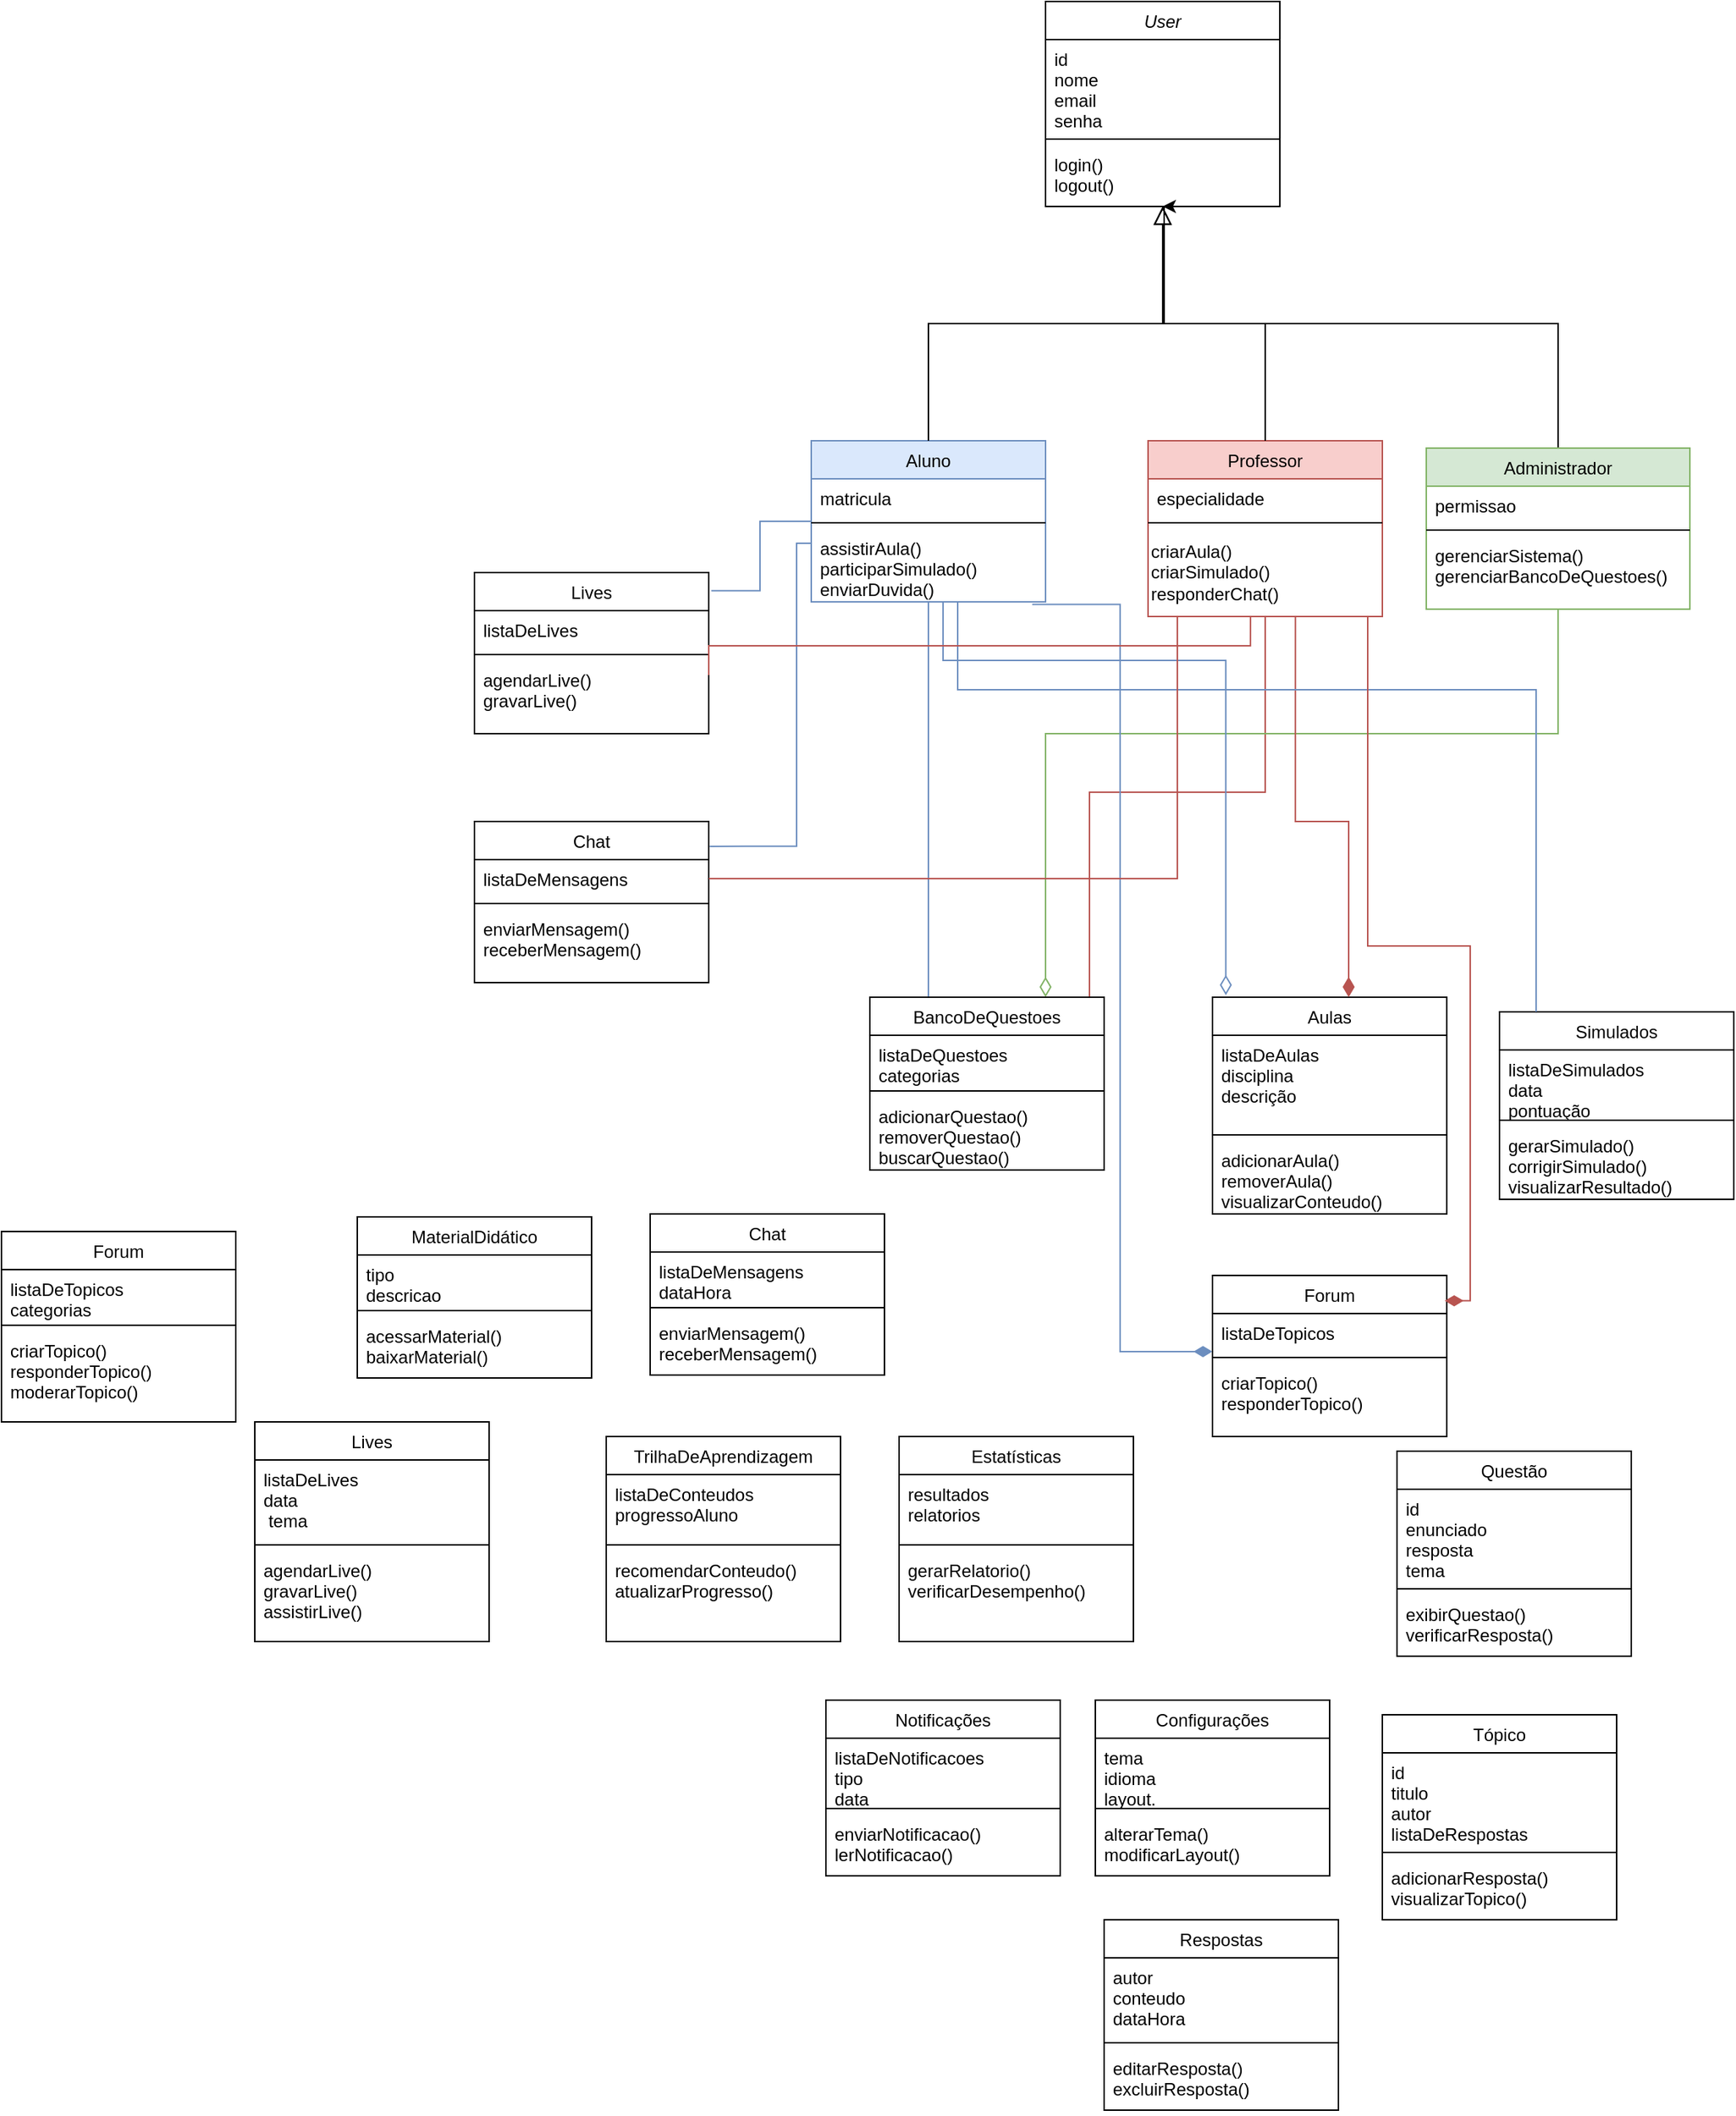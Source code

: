 <mxfile version="24.8.3">
  <diagram id="C5RBs43oDa-KdzZeNtuy" name="Page-1">
    <mxGraphModel dx="2109" dy="539" grid="1" gridSize="10" guides="1" tooltips="1" connect="1" arrows="1" fold="1" page="1" pageScale="1" pageWidth="827" pageHeight="1169" math="0" shadow="0">
      <root>
        <mxCell id="WIyWlLk6GJQsqaUBKTNV-0" />
        <mxCell id="WIyWlLk6GJQsqaUBKTNV-1" parent="WIyWlLk6GJQsqaUBKTNV-0" />
        <mxCell id="zkfFHV4jXpPFQw0GAbJ--0" value="User" style="swimlane;fontStyle=2;align=center;verticalAlign=top;childLayout=stackLayout;horizontal=1;startSize=26;horizontalStack=0;resizeParent=1;resizeLast=0;collapsible=1;marginBottom=0;rounded=0;shadow=0;strokeWidth=1;" parent="WIyWlLk6GJQsqaUBKTNV-1" vertex="1">
          <mxGeometry x="220" y="60" width="160" height="140" as="geometry">
            <mxRectangle x="230" y="140" width="160" height="26" as="alternateBounds" />
          </mxGeometry>
        </mxCell>
        <mxCell id="zkfFHV4jXpPFQw0GAbJ--1" value="id&#xa;nome&#xa;email&#xa;senha" style="text;align=left;verticalAlign=top;spacingLeft=4;spacingRight=4;overflow=hidden;rotatable=0;points=[[0,0.5],[1,0.5]];portConstraint=eastwest;" parent="zkfFHV4jXpPFQw0GAbJ--0" vertex="1">
          <mxGeometry y="26" width="160" height="64" as="geometry" />
        </mxCell>
        <mxCell id="zkfFHV4jXpPFQw0GAbJ--4" value="" style="line;html=1;strokeWidth=1;align=left;verticalAlign=middle;spacingTop=-1;spacingLeft=3;spacingRight=3;rotatable=0;labelPosition=right;points=[];portConstraint=eastwest;" parent="zkfFHV4jXpPFQw0GAbJ--0" vertex="1">
          <mxGeometry y="90" width="160" height="8" as="geometry" />
        </mxCell>
        <mxCell id="zkfFHV4jXpPFQw0GAbJ--5" value="login()&#xa;logout()" style="text;align=left;verticalAlign=top;spacingLeft=4;spacingRight=4;overflow=hidden;rotatable=0;points=[[0,0.5],[1,0.5]];portConstraint=eastwest;" parent="zkfFHV4jXpPFQw0GAbJ--0" vertex="1">
          <mxGeometry y="98" width="160" height="42" as="geometry" />
        </mxCell>
        <mxCell id="TF8T25KftaKQttpd6ODx-38" style="edgeStyle=orthogonalEdgeStyle;rounded=0;orthogonalLoop=1;jettySize=auto;html=1;entryX=0.25;entryY=0;entryDx=0;entryDy=0;endArrow=none;endFill=0;fillColor=#dae8fc;strokeColor=#6c8ebf;" parent="WIyWlLk6GJQsqaUBKTNV-1" source="zkfFHV4jXpPFQw0GAbJ--6" target="TF8T25KftaKQttpd6ODx-8" edge="1">
          <mxGeometry relative="1" as="geometry" />
        </mxCell>
        <mxCell id="zkfFHV4jXpPFQw0GAbJ--6" value="Aluno" style="swimlane;fontStyle=0;align=center;verticalAlign=top;childLayout=stackLayout;horizontal=1;startSize=26;horizontalStack=0;resizeParent=1;resizeLast=0;collapsible=1;marginBottom=0;rounded=0;shadow=0;strokeWidth=1;fillColor=#dae8fc;strokeColor=#6c8ebf;" parent="WIyWlLk6GJQsqaUBKTNV-1" vertex="1">
          <mxGeometry x="60" y="360" width="160" height="110" as="geometry">
            <mxRectangle x="130" y="380" width="160" height="26" as="alternateBounds" />
          </mxGeometry>
        </mxCell>
        <mxCell id="zkfFHV4jXpPFQw0GAbJ--7" value="matricula" style="text;align=left;verticalAlign=top;spacingLeft=4;spacingRight=4;overflow=hidden;rotatable=0;points=[[0,0.5],[1,0.5]];portConstraint=eastwest;" parent="zkfFHV4jXpPFQw0GAbJ--6" vertex="1">
          <mxGeometry y="26" width="160" height="26" as="geometry" />
        </mxCell>
        <mxCell id="zkfFHV4jXpPFQw0GAbJ--9" value="" style="line;html=1;strokeWidth=1;align=left;verticalAlign=middle;spacingTop=-1;spacingLeft=3;spacingRight=3;rotatable=0;labelPosition=right;points=[];portConstraint=eastwest;" parent="zkfFHV4jXpPFQw0GAbJ--6" vertex="1">
          <mxGeometry y="52" width="160" height="8" as="geometry" />
        </mxCell>
        <mxCell id="zkfFHV4jXpPFQw0GAbJ--11" value="assistirAula()&#xa;participarSimulado()&#xa;enviarDuvida()" style="text;align=left;verticalAlign=top;spacingLeft=4;spacingRight=4;overflow=hidden;rotatable=0;points=[[0,0.5],[1,0.5]];portConstraint=eastwest;" parent="zkfFHV4jXpPFQw0GAbJ--6" vertex="1">
          <mxGeometry y="60" width="160" height="50" as="geometry" />
        </mxCell>
        <mxCell id="zkfFHV4jXpPFQw0GAbJ--12" value="" style="endArrow=block;endSize=10;endFill=0;shadow=0;strokeWidth=1;rounded=0;curved=0;edgeStyle=elbowEdgeStyle;elbow=vertical;" parent="WIyWlLk6GJQsqaUBKTNV-1" source="zkfFHV4jXpPFQw0GAbJ--6" target="zkfFHV4jXpPFQw0GAbJ--0" edge="1">
          <mxGeometry width="160" relative="1" as="geometry">
            <mxPoint x="200" y="203" as="sourcePoint" />
            <mxPoint x="200" y="203" as="targetPoint" />
          </mxGeometry>
        </mxCell>
        <mxCell id="TF8T25KftaKQttpd6ODx-36" style="edgeStyle=orthogonalEdgeStyle;rounded=0;orthogonalLoop=1;jettySize=auto;html=1;entryX=1;entryY=0;entryDx=0;entryDy=0;endArrow=none;endFill=0;fillColor=#f8cecc;strokeColor=#b85450;" parent="WIyWlLk6GJQsqaUBKTNV-1" source="zkfFHV4jXpPFQw0GAbJ--13" target="TF8T25KftaKQttpd6ODx-8" edge="1">
          <mxGeometry relative="1" as="geometry">
            <mxPoint x="430" y="720" as="targetPoint" />
            <Array as="points">
              <mxPoint x="370" y="600" />
              <mxPoint x="250" y="600" />
              <mxPoint x="250" y="740" />
            </Array>
          </mxGeometry>
        </mxCell>
        <mxCell id="zkfFHV4jXpPFQw0GAbJ--13" value="Professor" style="swimlane;fontStyle=0;align=center;verticalAlign=top;childLayout=stackLayout;horizontal=1;startSize=26;horizontalStack=0;resizeParent=1;resizeLast=0;collapsible=1;marginBottom=0;rounded=0;shadow=0;strokeWidth=1;fillColor=#f8cecc;strokeColor=#b85450;" parent="WIyWlLk6GJQsqaUBKTNV-1" vertex="1">
          <mxGeometry x="290" y="360" width="160" height="120" as="geometry">
            <mxRectangle x="340" y="380" width="170" height="26" as="alternateBounds" />
          </mxGeometry>
        </mxCell>
        <mxCell id="zkfFHV4jXpPFQw0GAbJ--14" value="especialidade" style="text;align=left;verticalAlign=top;spacingLeft=4;spacingRight=4;overflow=hidden;rotatable=0;points=[[0,0.5],[1,0.5]];portConstraint=eastwest;" parent="zkfFHV4jXpPFQw0GAbJ--13" vertex="1">
          <mxGeometry y="26" width="160" height="26" as="geometry" />
        </mxCell>
        <mxCell id="zkfFHV4jXpPFQw0GAbJ--15" value="" style="line;html=1;strokeWidth=1;align=left;verticalAlign=middle;spacingTop=-1;spacingLeft=3;spacingRight=3;rotatable=0;labelPosition=right;points=[];portConstraint=eastwest;" parent="zkfFHV4jXpPFQw0GAbJ--13" vertex="1">
          <mxGeometry y="52" width="160" height="8" as="geometry" />
        </mxCell>
        <mxCell id="TF8T25KftaKQttpd6ODx-0" value="&lt;span style=&quot;background-color: initial;&quot;&gt;criarAula()&lt;/span&gt;&lt;br&gt;&lt;span style=&quot;background-color: initial;&quot;&gt;criarSimulado()&lt;/span&gt;&lt;br&gt;&lt;span style=&quot;background-color: initial;&quot;&gt;responderChat()&lt;/span&gt;" style="text;html=1;align=left;verticalAlign=middle;resizable=0;points=[];autosize=1;strokeColor=none;fillColor=none;" parent="zkfFHV4jXpPFQw0GAbJ--13" vertex="1">
          <mxGeometry y="60" width="160" height="60" as="geometry" />
        </mxCell>
        <mxCell id="zkfFHV4jXpPFQw0GAbJ--16" value="" style="endArrow=block;endSize=10;endFill=0;shadow=0;strokeWidth=1;rounded=0;curved=0;edgeStyle=elbowEdgeStyle;elbow=vertical;" parent="WIyWlLk6GJQsqaUBKTNV-1" source="zkfFHV4jXpPFQw0GAbJ--13" target="zkfFHV4jXpPFQw0GAbJ--0" edge="1">
          <mxGeometry width="160" relative="1" as="geometry">
            <mxPoint x="210" y="373" as="sourcePoint" />
            <mxPoint x="310" y="271" as="targetPoint" />
          </mxGeometry>
        </mxCell>
        <mxCell id="TF8T25KftaKQttpd6ODx-6" style="edgeStyle=orthogonalEdgeStyle;rounded=0;orthogonalLoop=1;jettySize=auto;html=1;" parent="WIyWlLk6GJQsqaUBKTNV-1" source="TF8T25KftaKQttpd6ODx-2" edge="1">
          <mxGeometry relative="1" as="geometry">
            <mxPoint x="300" y="200" as="targetPoint" />
            <Array as="points">
              <mxPoint x="570" y="280" />
              <mxPoint x="301" y="280" />
            </Array>
          </mxGeometry>
        </mxCell>
        <mxCell id="TF8T25KftaKQttpd6ODx-56" style="edgeStyle=orthogonalEdgeStyle;rounded=0;orthogonalLoop=1;jettySize=auto;html=1;entryX=0.75;entryY=0;entryDx=0;entryDy=0;endArrow=diamondThin;endFill=0;startSize=6;endSize=11;fillColor=#d5e8d4;strokeColor=#82b366;" parent="WIyWlLk6GJQsqaUBKTNV-1" source="TF8T25KftaKQttpd6ODx-2" target="TF8T25KftaKQttpd6ODx-8" edge="1">
          <mxGeometry relative="1" as="geometry">
            <Array as="points">
              <mxPoint x="570" y="560" />
              <mxPoint x="220" y="560" />
            </Array>
          </mxGeometry>
        </mxCell>
        <mxCell id="TF8T25KftaKQttpd6ODx-2" value="Administrador" style="swimlane;fontStyle=0;align=center;verticalAlign=top;childLayout=stackLayout;horizontal=1;startSize=26;horizontalStack=0;resizeParent=1;resizeLast=0;collapsible=1;marginBottom=0;rounded=0;shadow=0;strokeWidth=1;fillColor=#d5e8d4;strokeColor=#82b366;" parent="WIyWlLk6GJQsqaUBKTNV-1" vertex="1">
          <mxGeometry x="480" y="365" width="180" height="110" as="geometry">
            <mxRectangle x="130" y="380" width="160" height="26" as="alternateBounds" />
          </mxGeometry>
        </mxCell>
        <mxCell id="TF8T25KftaKQttpd6ODx-3" value="permissao" style="text;align=left;verticalAlign=top;spacingLeft=4;spacingRight=4;overflow=hidden;rotatable=0;points=[[0,0.5],[1,0.5]];portConstraint=eastwest;" parent="TF8T25KftaKQttpd6ODx-2" vertex="1">
          <mxGeometry y="26" width="180" height="26" as="geometry" />
        </mxCell>
        <mxCell id="TF8T25KftaKQttpd6ODx-4" value="" style="line;html=1;strokeWidth=1;align=left;verticalAlign=middle;spacingTop=-1;spacingLeft=3;spacingRight=3;rotatable=0;labelPosition=right;points=[];portConstraint=eastwest;" parent="TF8T25KftaKQttpd6ODx-2" vertex="1">
          <mxGeometry y="52" width="180" height="8" as="geometry" />
        </mxCell>
        <mxCell id="TF8T25KftaKQttpd6ODx-5" value="gerenciarSistema()&#xa;gerenciarBancoDeQuestoes()" style="text;align=left;verticalAlign=top;spacingLeft=4;spacingRight=4;overflow=hidden;rotatable=0;points=[[0,0.5],[1,0.5]];portConstraint=eastwest;" parent="TF8T25KftaKQttpd6ODx-2" vertex="1">
          <mxGeometry y="60" width="180" height="50" as="geometry" />
        </mxCell>
        <mxCell id="TF8T25KftaKQttpd6ODx-8" value="BancoDeQuestoes&#xa;" style="swimlane;fontStyle=0;align=center;verticalAlign=top;childLayout=stackLayout;horizontal=1;startSize=26;horizontalStack=0;resizeParent=1;resizeLast=0;collapsible=1;marginBottom=0;rounded=0;shadow=0;strokeWidth=1;" parent="WIyWlLk6GJQsqaUBKTNV-1" vertex="1">
          <mxGeometry x="100" y="740" width="160" height="118" as="geometry">
            <mxRectangle x="130" y="380" width="160" height="26" as="alternateBounds" />
          </mxGeometry>
        </mxCell>
        <mxCell id="TF8T25KftaKQttpd6ODx-9" value="listaDeQuestoes&#xa;categorias" style="text;align=left;verticalAlign=top;spacingLeft=4;spacingRight=4;overflow=hidden;rotatable=0;points=[[0,0.5],[1,0.5]];portConstraint=eastwest;" parent="TF8T25KftaKQttpd6ODx-8" vertex="1">
          <mxGeometry y="26" width="160" height="34" as="geometry" />
        </mxCell>
        <mxCell id="TF8T25KftaKQttpd6ODx-10" value="" style="line;html=1;strokeWidth=1;align=left;verticalAlign=middle;spacingTop=-1;spacingLeft=3;spacingRight=3;rotatable=0;labelPosition=right;points=[];portConstraint=eastwest;" parent="TF8T25KftaKQttpd6ODx-8" vertex="1">
          <mxGeometry y="60" width="160" height="8" as="geometry" />
        </mxCell>
        <mxCell id="TF8T25KftaKQttpd6ODx-11" value="adicionarQuestao()&#xa;removerQuestao()&#xa;buscarQuestao()" style="text;align=left;verticalAlign=top;spacingLeft=4;spacingRight=4;overflow=hidden;rotatable=0;points=[[0,0.5],[1,0.5]];portConstraint=eastwest;" parent="TF8T25KftaKQttpd6ODx-8" vertex="1">
          <mxGeometry y="68" width="160" height="50" as="geometry" />
        </mxCell>
        <mxCell id="TF8T25KftaKQttpd6ODx-12" value="Aulas" style="swimlane;fontStyle=0;align=center;verticalAlign=top;childLayout=stackLayout;horizontal=1;startSize=26;horizontalStack=0;resizeParent=1;resizeLast=0;collapsible=1;marginBottom=0;rounded=0;shadow=0;strokeWidth=1;" parent="WIyWlLk6GJQsqaUBKTNV-1" vertex="1">
          <mxGeometry x="334" y="740" width="160" height="148" as="geometry">
            <mxRectangle x="130" y="380" width="160" height="26" as="alternateBounds" />
          </mxGeometry>
        </mxCell>
        <mxCell id="TF8T25KftaKQttpd6ODx-13" value="listaDeAulas&#xa;disciplina&#xa;descrição" style="text;align=left;verticalAlign=top;spacingLeft=4;spacingRight=4;overflow=hidden;rotatable=0;points=[[0,0.5],[1,0.5]];portConstraint=eastwest;" parent="TF8T25KftaKQttpd6ODx-12" vertex="1">
          <mxGeometry y="26" width="160" height="64" as="geometry" />
        </mxCell>
        <mxCell id="TF8T25KftaKQttpd6ODx-14" value="" style="line;html=1;strokeWidth=1;align=left;verticalAlign=middle;spacingTop=-1;spacingLeft=3;spacingRight=3;rotatable=0;labelPosition=right;points=[];portConstraint=eastwest;" parent="TF8T25KftaKQttpd6ODx-12" vertex="1">
          <mxGeometry y="90" width="160" height="8" as="geometry" />
        </mxCell>
        <mxCell id="TF8T25KftaKQttpd6ODx-15" value="adicionarAula()&#xa;removerAula()&#xa;visualizarConteudo()" style="text;align=left;verticalAlign=top;spacingLeft=4;spacingRight=4;overflow=hidden;rotatable=0;points=[[0,0.5],[1,0.5]];portConstraint=eastwest;" parent="TF8T25KftaKQttpd6ODx-12" vertex="1">
          <mxGeometry y="98" width="160" height="50" as="geometry" />
        </mxCell>
        <mxCell id="TF8T25KftaKQttpd6ODx-16" value="Simulados" style="swimlane;fontStyle=0;align=center;verticalAlign=top;childLayout=stackLayout;horizontal=1;startSize=26;horizontalStack=0;resizeParent=1;resizeLast=0;collapsible=1;marginBottom=0;rounded=0;shadow=0;strokeWidth=1;" parent="WIyWlLk6GJQsqaUBKTNV-1" vertex="1">
          <mxGeometry x="530" y="750" width="160" height="128" as="geometry">
            <mxRectangle x="130" y="380" width="160" height="26" as="alternateBounds" />
          </mxGeometry>
        </mxCell>
        <mxCell id="TF8T25KftaKQttpd6ODx-17" value="listaDeSimulados&#xa;data&#xa;pontuação" style="text;align=left;verticalAlign=top;spacingLeft=4;spacingRight=4;overflow=hidden;rotatable=0;points=[[0,0.5],[1,0.5]];portConstraint=eastwest;" parent="TF8T25KftaKQttpd6ODx-16" vertex="1">
          <mxGeometry y="26" width="160" height="44" as="geometry" />
        </mxCell>
        <mxCell id="TF8T25KftaKQttpd6ODx-18" value="" style="line;html=1;strokeWidth=1;align=left;verticalAlign=middle;spacingTop=-1;spacingLeft=3;spacingRight=3;rotatable=0;labelPosition=right;points=[];portConstraint=eastwest;" parent="TF8T25KftaKQttpd6ODx-16" vertex="1">
          <mxGeometry y="70" width="160" height="8" as="geometry" />
        </mxCell>
        <mxCell id="TF8T25KftaKQttpd6ODx-19" value="gerarSimulado()&#xa;corrigirSimulado()&#xa;visualizarResultado()" style="text;align=left;verticalAlign=top;spacingLeft=4;spacingRight=4;overflow=hidden;rotatable=0;points=[[0,0.5],[1,0.5]];portConstraint=eastwest;" parent="TF8T25KftaKQttpd6ODx-16" vertex="1">
          <mxGeometry y="78" width="160" height="50" as="geometry" />
        </mxCell>
        <mxCell id="TF8T25KftaKQttpd6ODx-20" value="Chat" style="swimlane;fontStyle=0;align=center;verticalAlign=top;childLayout=stackLayout;horizontal=1;startSize=26;horizontalStack=0;resizeParent=1;resizeLast=0;collapsible=1;marginBottom=0;rounded=0;shadow=0;strokeWidth=1;" parent="WIyWlLk6GJQsqaUBKTNV-1" vertex="1">
          <mxGeometry x="-170" y="620" width="160" height="110" as="geometry">
            <mxRectangle x="130" y="380" width="160" height="26" as="alternateBounds" />
          </mxGeometry>
        </mxCell>
        <mxCell id="TF8T25KftaKQttpd6ODx-21" value="listaDeMensagens" style="text;align=left;verticalAlign=top;spacingLeft=4;spacingRight=4;overflow=hidden;rotatable=0;points=[[0,0.5],[1,0.5]];portConstraint=eastwest;" parent="TF8T25KftaKQttpd6ODx-20" vertex="1">
          <mxGeometry y="26" width="160" height="26" as="geometry" />
        </mxCell>
        <mxCell id="TF8T25KftaKQttpd6ODx-22" value="" style="line;html=1;strokeWidth=1;align=left;verticalAlign=middle;spacingTop=-1;spacingLeft=3;spacingRight=3;rotatable=0;labelPosition=right;points=[];portConstraint=eastwest;" parent="TF8T25KftaKQttpd6ODx-20" vertex="1">
          <mxGeometry y="52" width="160" height="8" as="geometry" />
        </mxCell>
        <mxCell id="TF8T25KftaKQttpd6ODx-23" value="enviarMensagem()&#xa;receberMensagem()" style="text;align=left;verticalAlign=top;spacingLeft=4;spacingRight=4;overflow=hidden;rotatable=0;points=[[0,0.5],[1,0.5]];portConstraint=eastwest;" parent="TF8T25KftaKQttpd6ODx-20" vertex="1">
          <mxGeometry y="60" width="160" height="50" as="geometry" />
        </mxCell>
        <mxCell id="TF8T25KftaKQttpd6ODx-24" value="Forum" style="swimlane;fontStyle=0;align=center;verticalAlign=top;childLayout=stackLayout;horizontal=1;startSize=26;horizontalStack=0;resizeParent=1;resizeLast=0;collapsible=1;marginBottom=0;rounded=0;shadow=0;strokeWidth=1;" parent="WIyWlLk6GJQsqaUBKTNV-1" vertex="1">
          <mxGeometry x="334" y="930" width="160" height="110" as="geometry">
            <mxRectangle x="130" y="380" width="160" height="26" as="alternateBounds" />
          </mxGeometry>
        </mxCell>
        <mxCell id="TF8T25KftaKQttpd6ODx-25" value="listaDeTopicos" style="text;align=left;verticalAlign=top;spacingLeft=4;spacingRight=4;overflow=hidden;rotatable=0;points=[[0,0.5],[1,0.5]];portConstraint=eastwest;" parent="TF8T25KftaKQttpd6ODx-24" vertex="1">
          <mxGeometry y="26" width="160" height="26" as="geometry" />
        </mxCell>
        <mxCell id="TF8T25KftaKQttpd6ODx-47" style="edgeStyle=orthogonalEdgeStyle;rounded=0;orthogonalLoop=1;jettySize=auto;html=1;entryX=0.057;entryY=0.932;entryDx=0;entryDy=0;entryPerimeter=0;endArrow=diamondThin;endFill=1;endSize=10;fillColor=#dae8fc;strokeColor=#6c8ebf;" parent="TF8T25KftaKQttpd6ODx-24" edge="1">
          <mxGeometry relative="1" as="geometry">
            <mxPoint x="-123.12" y="-458.23" as="sourcePoint" />
            <mxPoint x="-1.137e-13" y="52.002" as="targetPoint" />
            <Array as="points">
              <mxPoint x="-63.12" y="-458.23" />
              <mxPoint x="-63.12" y="51.77" />
            </Array>
          </mxGeometry>
        </mxCell>
        <mxCell id="TF8T25KftaKQttpd6ODx-26" value="" style="line;html=1;strokeWidth=1;align=left;verticalAlign=middle;spacingTop=-1;spacingLeft=3;spacingRight=3;rotatable=0;labelPosition=right;points=[];portConstraint=eastwest;" parent="TF8T25KftaKQttpd6ODx-24" vertex="1">
          <mxGeometry y="52" width="160" height="8" as="geometry" />
        </mxCell>
        <mxCell id="TF8T25KftaKQttpd6ODx-27" value="criarTopico()&#xa;responderTopico()" style="text;align=left;verticalAlign=top;spacingLeft=4;spacingRight=4;overflow=hidden;rotatable=0;points=[[0,0.5],[1,0.5]];portConstraint=eastwest;" parent="TF8T25KftaKQttpd6ODx-24" vertex="1">
          <mxGeometry y="60" width="160" height="50" as="geometry" />
        </mxCell>
        <mxCell id="TF8T25KftaKQttpd6ODx-28" value="Lives" style="swimlane;fontStyle=0;align=center;verticalAlign=top;childLayout=stackLayout;horizontal=1;startSize=26;horizontalStack=0;resizeParent=1;resizeLast=0;collapsible=1;marginBottom=0;rounded=0;shadow=0;strokeWidth=1;" parent="WIyWlLk6GJQsqaUBKTNV-1" vertex="1">
          <mxGeometry x="-170" y="450" width="160" height="110" as="geometry">
            <mxRectangle x="130" y="380" width="160" height="26" as="alternateBounds" />
          </mxGeometry>
        </mxCell>
        <mxCell id="TF8T25KftaKQttpd6ODx-29" value="listaDeLives" style="text;align=left;verticalAlign=top;spacingLeft=4;spacingRight=4;overflow=hidden;rotatable=0;points=[[0,0.5],[1,0.5]];portConstraint=eastwest;" parent="TF8T25KftaKQttpd6ODx-28" vertex="1">
          <mxGeometry y="26" width="160" height="26" as="geometry" />
        </mxCell>
        <mxCell id="TF8T25KftaKQttpd6ODx-30" value="" style="line;html=1;strokeWidth=1;align=left;verticalAlign=middle;spacingTop=-1;spacingLeft=3;spacingRight=3;rotatable=0;labelPosition=right;points=[];portConstraint=eastwest;" parent="TF8T25KftaKQttpd6ODx-28" vertex="1">
          <mxGeometry y="52" width="160" height="8" as="geometry" />
        </mxCell>
        <mxCell id="TF8T25KftaKQttpd6ODx-31" value="agendarLive()&#xa;gravarLive()" style="text;align=left;verticalAlign=top;spacingLeft=4;spacingRight=4;overflow=hidden;rotatable=0;points=[[0,0.5],[1,0.5]];portConstraint=eastwest;" parent="TF8T25KftaKQttpd6ODx-28" vertex="1">
          <mxGeometry y="60" width="160" height="50" as="geometry" />
        </mxCell>
        <mxCell id="TF8T25KftaKQttpd6ODx-39" style="edgeStyle=orthogonalEdgeStyle;rounded=0;orthogonalLoop=1;jettySize=auto;html=1;endArrow=diamondThin;endFill=1;exitX=0.629;exitY=1;exitDx=0;exitDy=0;exitPerimeter=0;endSize=11;fillColor=#f8cecc;strokeColor=#b85450;" parent="WIyWlLk6GJQsqaUBKTNV-1" source="TF8T25KftaKQttpd6ODx-0" edge="1">
          <mxGeometry relative="1" as="geometry">
            <mxPoint x="390" y="490" as="sourcePoint" />
            <mxPoint x="427" y="740" as="targetPoint" />
            <Array as="points">
              <mxPoint x="391" y="620" />
              <mxPoint x="427" y="620" />
            </Array>
          </mxGeometry>
        </mxCell>
        <mxCell id="TF8T25KftaKQttpd6ODx-40" style="edgeStyle=orthogonalEdgeStyle;rounded=0;orthogonalLoop=1;jettySize=auto;html=1;entryX=0.057;entryY=-0.009;entryDx=0;entryDy=0;entryPerimeter=0;endArrow=diamondThin;endFill=0;endSize=11;fillColor=#dae8fc;strokeColor=#6c8ebf;" parent="WIyWlLk6GJQsqaUBKTNV-1" source="zkfFHV4jXpPFQw0GAbJ--6" target="TF8T25KftaKQttpd6ODx-12" edge="1">
          <mxGeometry relative="1" as="geometry">
            <Array as="points">
              <mxPoint x="150" y="510" />
              <mxPoint x="343" y="510" />
            </Array>
          </mxGeometry>
        </mxCell>
        <mxCell id="TF8T25KftaKQttpd6ODx-42" style="edgeStyle=orthogonalEdgeStyle;rounded=0;orthogonalLoop=1;jettySize=auto;html=1;endArrow=none;endFill=0;fillColor=#dae8fc;strokeColor=#6c8ebf;" parent="WIyWlLk6GJQsqaUBKTNV-1" source="zkfFHV4jXpPFQw0GAbJ--6" edge="1">
          <mxGeometry relative="1" as="geometry">
            <mxPoint x="555" y="750" as="targetPoint" />
            <Array as="points">
              <mxPoint x="160" y="530" />
              <mxPoint x="555" y="530" />
            </Array>
          </mxGeometry>
        </mxCell>
        <mxCell id="TF8T25KftaKQttpd6ODx-48" style="edgeStyle=orthogonalEdgeStyle;rounded=0;orthogonalLoop=1;jettySize=auto;html=1;entryX=0.991;entryY=0.157;entryDx=0;entryDy=0;entryPerimeter=0;endArrow=diamondThin;endFill=1;strokeWidth=1;endSize=10;fillColor=#f8cecc;strokeColor=#b85450;" parent="WIyWlLk6GJQsqaUBKTNV-1" source="zkfFHV4jXpPFQw0GAbJ--13" target="TF8T25KftaKQttpd6ODx-24" edge="1">
          <mxGeometry relative="1" as="geometry">
            <Array as="points">
              <mxPoint x="440" y="705" />
              <mxPoint x="510" y="705" />
              <mxPoint x="510" y="947" />
            </Array>
          </mxGeometry>
        </mxCell>
        <mxCell id="TF8T25KftaKQttpd6ODx-50" style="edgeStyle=orthogonalEdgeStyle;rounded=0;orthogonalLoop=1;jettySize=auto;html=1;entryX=1.011;entryY=0.113;entryDx=0;entryDy=0;entryPerimeter=0;endArrow=none;endFill=0;fillColor=#dae8fc;strokeColor=#6c8ebf;" parent="WIyWlLk6GJQsqaUBKTNV-1" source="zkfFHV4jXpPFQw0GAbJ--6" target="TF8T25KftaKQttpd6ODx-28" edge="1">
          <mxGeometry relative="1" as="geometry" />
        </mxCell>
        <mxCell id="TF8T25KftaKQttpd6ODx-53" style="edgeStyle=orthogonalEdgeStyle;rounded=0;orthogonalLoop=1;jettySize=auto;html=1;entryX=1.004;entryY=0.154;entryDx=0;entryDy=0;entryPerimeter=0;endArrow=none;endFill=0;fillColor=#dae8fc;strokeColor=#6c8ebf;" parent="WIyWlLk6GJQsqaUBKTNV-1" source="zkfFHV4jXpPFQw0GAbJ--6" target="TF8T25KftaKQttpd6ODx-20" edge="1">
          <mxGeometry relative="1" as="geometry">
            <Array as="points">
              <mxPoint x="50" y="430" />
              <mxPoint x="50" y="637" />
            </Array>
          </mxGeometry>
        </mxCell>
        <mxCell id="TF8T25KftaKQttpd6ODx-54" style="edgeStyle=orthogonalEdgeStyle;rounded=0;orthogonalLoop=1;jettySize=auto;html=1;endArrow=none;endFill=0;fillColor=#f8cecc;strokeColor=#b85450;" parent="WIyWlLk6GJQsqaUBKTNV-1" source="zkfFHV4jXpPFQw0GAbJ--13" target="TF8T25KftaKQttpd6ODx-21" edge="1">
          <mxGeometry relative="1" as="geometry">
            <mxPoint x="10" y="650" as="targetPoint" />
            <Array as="points">
              <mxPoint x="310" y="659" />
            </Array>
          </mxGeometry>
        </mxCell>
        <mxCell id="TF8T25KftaKQttpd6ODx-55" style="edgeStyle=orthogonalEdgeStyle;rounded=0;orthogonalLoop=1;jettySize=auto;html=1;entryX=1.063;entryY=0.2;entryDx=0;entryDy=0;entryPerimeter=0;endArrow=none;endFill=0;fillColor=#f8cecc;strokeColor=#b85450;" parent="WIyWlLk6GJQsqaUBKTNV-1" edge="1">
          <mxGeometry relative="1" as="geometry">
            <mxPoint x="359.938" y="480" as="sourcePoint" />
            <mxPoint x="-10.0" y="520" as="targetPoint" />
            <Array as="points">
              <mxPoint x="360" y="500" />
              <mxPoint x="-10" y="500" />
            </Array>
          </mxGeometry>
        </mxCell>
        <mxCell id="pseZNxaD0LUrYLb4oLZB-0" value="MaterialDidático" style="swimlane;fontStyle=0;align=center;verticalAlign=top;childLayout=stackLayout;horizontal=1;startSize=26;horizontalStack=0;resizeParent=1;resizeLast=0;collapsible=1;marginBottom=0;rounded=0;shadow=0;strokeWidth=1;" parent="WIyWlLk6GJQsqaUBKTNV-1" vertex="1">
          <mxGeometry x="-250" y="890" width="160" height="110" as="geometry">
            <mxRectangle x="130" y="380" width="160" height="26" as="alternateBounds" />
          </mxGeometry>
        </mxCell>
        <mxCell id="pseZNxaD0LUrYLb4oLZB-1" value="tipo&#xa;descricao" style="text;align=left;verticalAlign=top;spacingLeft=4;spacingRight=4;overflow=hidden;rotatable=0;points=[[0,0.5],[1,0.5]];portConstraint=eastwest;" parent="pseZNxaD0LUrYLb4oLZB-0" vertex="1">
          <mxGeometry y="26" width="160" height="34" as="geometry" />
        </mxCell>
        <mxCell id="pseZNxaD0LUrYLb4oLZB-2" value="" style="line;html=1;strokeWidth=1;align=left;verticalAlign=middle;spacingTop=-1;spacingLeft=3;spacingRight=3;rotatable=0;labelPosition=right;points=[];portConstraint=eastwest;" parent="pseZNxaD0LUrYLb4oLZB-0" vertex="1">
          <mxGeometry y="60" width="160" height="8" as="geometry" />
        </mxCell>
        <mxCell id="pseZNxaD0LUrYLb4oLZB-3" value="acessarMaterial()&#xa;baixarMaterial()" style="text;align=left;verticalAlign=top;spacingLeft=4;spacingRight=4;overflow=hidden;rotatable=0;points=[[0,0.5],[1,0.5]];portConstraint=eastwest;" parent="pseZNxaD0LUrYLb4oLZB-0" vertex="1">
          <mxGeometry y="68" width="160" height="42" as="geometry" />
        </mxCell>
        <mxCell id="pseZNxaD0LUrYLb4oLZB-4" value="Chat" style="swimlane;fontStyle=0;align=center;verticalAlign=top;childLayout=stackLayout;horizontal=1;startSize=26;horizontalStack=0;resizeParent=1;resizeLast=0;collapsible=1;marginBottom=0;rounded=0;shadow=0;strokeWidth=1;" parent="WIyWlLk6GJQsqaUBKTNV-1" vertex="1">
          <mxGeometry x="-50" y="888" width="160" height="110" as="geometry">
            <mxRectangle x="-50" y="888" width="160" height="26" as="alternateBounds" />
          </mxGeometry>
        </mxCell>
        <mxCell id="pseZNxaD0LUrYLb4oLZB-5" value="listaDeMensagens&#xa;      dataHora&#xa; &#xa;" style="text;align=left;verticalAlign=top;spacingLeft=4;spacingRight=4;overflow=hidden;rotatable=0;points=[[0,0.5],[1,0.5]];portConstraint=eastwest;" parent="pseZNxaD0LUrYLb4oLZB-4" vertex="1">
          <mxGeometry y="26" width="160" height="34" as="geometry" />
        </mxCell>
        <mxCell id="pseZNxaD0LUrYLb4oLZB-6" value="" style="line;html=1;strokeWidth=1;align=left;verticalAlign=middle;spacingTop=-1;spacingLeft=3;spacingRight=3;rotatable=0;labelPosition=right;points=[];portConstraint=eastwest;" parent="pseZNxaD0LUrYLb4oLZB-4" vertex="1">
          <mxGeometry y="60" width="160" height="8" as="geometry" />
        </mxCell>
        <mxCell id="pseZNxaD0LUrYLb4oLZB-7" value="enviarMensagem()&#xa;receberMensagem()" style="text;align=left;verticalAlign=top;spacingLeft=4;spacingRight=4;overflow=hidden;rotatable=0;points=[[0,0.5],[1,0.5]];portConstraint=eastwest;" parent="pseZNxaD0LUrYLb4oLZB-4" vertex="1">
          <mxGeometry y="68" width="160" height="42" as="geometry" />
        </mxCell>
        <mxCell id="pseZNxaD0LUrYLb4oLZB-8" value="Forum" style="swimlane;fontStyle=0;align=center;verticalAlign=top;childLayout=stackLayout;horizontal=1;startSize=26;horizontalStack=0;resizeParent=1;resizeLast=0;collapsible=1;marginBottom=0;rounded=0;shadow=0;strokeWidth=1;" parent="WIyWlLk6GJQsqaUBKTNV-1" vertex="1">
          <mxGeometry x="-493" y="900" width="160" height="130" as="geometry">
            <mxRectangle x="130" y="380" width="160" height="26" as="alternateBounds" />
          </mxGeometry>
        </mxCell>
        <mxCell id="pseZNxaD0LUrYLb4oLZB-9" value="listaDeTopicos&#xa;categorias" style="text;align=left;verticalAlign=top;spacingLeft=4;spacingRight=4;overflow=hidden;rotatable=0;points=[[0,0.5],[1,0.5]];portConstraint=eastwest;" parent="pseZNxaD0LUrYLb4oLZB-8" vertex="1">
          <mxGeometry y="26" width="160" height="34" as="geometry" />
        </mxCell>
        <mxCell id="pseZNxaD0LUrYLb4oLZB-10" value="" style="line;html=1;strokeWidth=1;align=left;verticalAlign=middle;spacingTop=-1;spacingLeft=3;spacingRight=3;rotatable=0;labelPosition=right;points=[];portConstraint=eastwest;" parent="pseZNxaD0LUrYLb4oLZB-8" vertex="1">
          <mxGeometry y="60" width="160" height="8" as="geometry" />
        </mxCell>
        <mxCell id="pseZNxaD0LUrYLb4oLZB-11" value="criarTopico()&#xa;responderTopico() &#xa;moderarTopico()" style="text;align=left;verticalAlign=top;spacingLeft=4;spacingRight=4;overflow=hidden;rotatable=0;points=[[0,0.5],[1,0.5]];portConstraint=eastwest;" parent="pseZNxaD0LUrYLb4oLZB-8" vertex="1">
          <mxGeometry y="68" width="160" height="62" as="geometry" />
        </mxCell>
        <mxCell id="pseZNxaD0LUrYLb4oLZB-12" value="Lives" style="swimlane;fontStyle=0;align=center;verticalAlign=top;childLayout=stackLayout;horizontal=1;startSize=26;horizontalStack=0;resizeParent=1;resizeLast=0;collapsible=1;marginBottom=0;rounded=0;shadow=0;strokeWidth=1;" parent="WIyWlLk6GJQsqaUBKTNV-1" vertex="1">
          <mxGeometry x="-320" y="1030" width="160" height="150" as="geometry">
            <mxRectangle x="130" y="380" width="160" height="26" as="alternateBounds" />
          </mxGeometry>
        </mxCell>
        <mxCell id="pseZNxaD0LUrYLb4oLZB-13" value="listaDeLives&#xa;data&#xa; tema" style="text;align=left;verticalAlign=top;spacingLeft=4;spacingRight=4;overflow=hidden;rotatable=0;points=[[0,0.5],[1,0.5]];portConstraint=eastwest;" parent="pseZNxaD0LUrYLb4oLZB-12" vertex="1">
          <mxGeometry y="26" width="160" height="54" as="geometry" />
        </mxCell>
        <mxCell id="pseZNxaD0LUrYLb4oLZB-14" value="" style="line;html=1;strokeWidth=1;align=left;verticalAlign=middle;spacingTop=-1;spacingLeft=3;spacingRight=3;rotatable=0;labelPosition=right;points=[];portConstraint=eastwest;" parent="pseZNxaD0LUrYLb4oLZB-12" vertex="1">
          <mxGeometry y="80" width="160" height="8" as="geometry" />
        </mxCell>
        <mxCell id="pseZNxaD0LUrYLb4oLZB-15" value="agendarLive()&#xa;gravarLive() &#xa;assistirLive()" style="text;align=left;verticalAlign=top;spacingLeft=4;spacingRight=4;overflow=hidden;rotatable=0;points=[[0,0.5],[1,0.5]];portConstraint=eastwest;" parent="pseZNxaD0LUrYLb4oLZB-12" vertex="1">
          <mxGeometry y="88" width="160" height="62" as="geometry" />
        </mxCell>
        <mxCell id="pseZNxaD0LUrYLb4oLZB-16" value="TrilhaDeAprendizagem" style="swimlane;fontStyle=0;align=center;verticalAlign=top;childLayout=stackLayout;horizontal=1;startSize=26;horizontalStack=0;resizeParent=1;resizeLast=0;collapsible=1;marginBottom=0;rounded=0;shadow=0;strokeWidth=1;" parent="WIyWlLk6GJQsqaUBKTNV-1" vertex="1">
          <mxGeometry x="-80" y="1040" width="160" height="140" as="geometry">
            <mxRectangle x="130" y="380" width="160" height="26" as="alternateBounds" />
          </mxGeometry>
        </mxCell>
        <mxCell id="pseZNxaD0LUrYLb4oLZB-17" value="listaDeConteudos&#xa;progressoAluno" style="text;align=left;verticalAlign=top;spacingLeft=4;spacingRight=4;overflow=hidden;rotatable=0;points=[[0,0.5],[1,0.5]];portConstraint=eastwest;" parent="pseZNxaD0LUrYLb4oLZB-16" vertex="1">
          <mxGeometry y="26" width="160" height="44" as="geometry" />
        </mxCell>
        <mxCell id="pseZNxaD0LUrYLb4oLZB-18" value="" style="line;html=1;strokeWidth=1;align=left;verticalAlign=middle;spacingTop=-1;spacingLeft=3;spacingRight=3;rotatable=0;labelPosition=right;points=[];portConstraint=eastwest;" parent="pseZNxaD0LUrYLb4oLZB-16" vertex="1">
          <mxGeometry y="70" width="160" height="8" as="geometry" />
        </mxCell>
        <mxCell id="pseZNxaD0LUrYLb4oLZB-19" value="recomendarConteudo()&#xa;      atualizarProgresso()&#xa; &#xa;" style="text;align=left;verticalAlign=top;spacingLeft=4;spacingRight=4;overflow=hidden;rotatable=0;points=[[0,0.5],[1,0.5]];portConstraint=eastwest;" parent="pseZNxaD0LUrYLb4oLZB-16" vertex="1">
          <mxGeometry y="78" width="160" height="42" as="geometry" />
        </mxCell>
        <mxCell id="pseZNxaD0LUrYLb4oLZB-20" value="Estatísticas" style="swimlane;fontStyle=0;align=center;verticalAlign=top;childLayout=stackLayout;horizontal=1;startSize=26;horizontalStack=0;resizeParent=1;resizeLast=0;collapsible=1;marginBottom=0;rounded=0;shadow=0;strokeWidth=1;" parent="WIyWlLk6GJQsqaUBKTNV-1" vertex="1">
          <mxGeometry x="120" y="1040" width="160" height="140" as="geometry">
            <mxRectangle x="130" y="380" width="160" height="26" as="alternateBounds" />
          </mxGeometry>
        </mxCell>
        <mxCell id="pseZNxaD0LUrYLb4oLZB-21" value="resultados&#xa;relatorios" style="text;align=left;verticalAlign=top;spacingLeft=4;spacingRight=4;overflow=hidden;rotatable=0;points=[[0,0.5],[1,0.5]];portConstraint=eastwest;" parent="pseZNxaD0LUrYLb4oLZB-20" vertex="1">
          <mxGeometry y="26" width="160" height="44" as="geometry" />
        </mxCell>
        <mxCell id="pseZNxaD0LUrYLb4oLZB-22" value="" style="line;html=1;strokeWidth=1;align=left;verticalAlign=middle;spacingTop=-1;spacingLeft=3;spacingRight=3;rotatable=0;labelPosition=right;points=[];portConstraint=eastwest;" parent="pseZNxaD0LUrYLb4oLZB-20" vertex="1">
          <mxGeometry y="70" width="160" height="8" as="geometry" />
        </mxCell>
        <mxCell id="pseZNxaD0LUrYLb4oLZB-23" value="gerarRelatorio()&#xa;verificarDesempenho()" style="text;align=left;verticalAlign=top;spacingLeft=4;spacingRight=4;overflow=hidden;rotatable=0;points=[[0,0.5],[1,0.5]];portConstraint=eastwest;" parent="pseZNxaD0LUrYLb4oLZB-20" vertex="1">
          <mxGeometry y="78" width="160" height="42" as="geometry" />
        </mxCell>
        <mxCell id="VZ-vzyUNtdAn52jpfjjf-0" value="Notificações" style="swimlane;fontStyle=0;align=center;verticalAlign=top;childLayout=stackLayout;horizontal=1;startSize=26;horizontalStack=0;resizeParent=1;resizeLast=0;collapsible=1;marginBottom=0;rounded=0;shadow=0;strokeWidth=1;" vertex="1" parent="WIyWlLk6GJQsqaUBKTNV-1">
          <mxGeometry x="70" y="1220" width="160" height="120" as="geometry">
            <mxRectangle x="130" y="380" width="160" height="26" as="alternateBounds" />
          </mxGeometry>
        </mxCell>
        <mxCell id="VZ-vzyUNtdAn52jpfjjf-1" value="listaDeNotificacoes&#xa;tipo &#xa;data" style="text;align=left;verticalAlign=top;spacingLeft=4;spacingRight=4;overflow=hidden;rotatable=0;points=[[0,0.5],[1,0.5]];portConstraint=eastwest;" vertex="1" parent="VZ-vzyUNtdAn52jpfjjf-0">
          <mxGeometry y="26" width="160" height="44" as="geometry" />
        </mxCell>
        <mxCell id="VZ-vzyUNtdAn52jpfjjf-2" value="" style="line;html=1;strokeWidth=1;align=left;verticalAlign=middle;spacingTop=-1;spacingLeft=3;spacingRight=3;rotatable=0;labelPosition=right;points=[];portConstraint=eastwest;" vertex="1" parent="VZ-vzyUNtdAn52jpfjjf-0">
          <mxGeometry y="70" width="160" height="8" as="geometry" />
        </mxCell>
        <mxCell id="VZ-vzyUNtdAn52jpfjjf-3" value="enviarNotificacao()&#xa;      lerNotificacao()&#xa; &#xa;" style="text;align=left;verticalAlign=top;spacingLeft=4;spacingRight=4;overflow=hidden;rotatable=0;points=[[0,0.5],[1,0.5]];portConstraint=eastwest;" vertex="1" parent="VZ-vzyUNtdAn52jpfjjf-0">
          <mxGeometry y="78" width="160" height="42" as="geometry" />
        </mxCell>
        <mxCell id="VZ-vzyUNtdAn52jpfjjf-4" value="Configurações" style="swimlane;fontStyle=0;align=center;verticalAlign=top;childLayout=stackLayout;horizontal=1;startSize=26;horizontalStack=0;resizeParent=1;resizeLast=0;collapsible=1;marginBottom=0;rounded=0;shadow=0;strokeWidth=1;" vertex="1" parent="WIyWlLk6GJQsqaUBKTNV-1">
          <mxGeometry x="254" y="1220" width="160" height="120" as="geometry">
            <mxRectangle x="130" y="380" width="160" height="26" as="alternateBounds" />
          </mxGeometry>
        </mxCell>
        <mxCell id="VZ-vzyUNtdAn52jpfjjf-5" value="tema&#xa;idioma&#xa;layout.&#xa; &#xa;" style="text;align=left;verticalAlign=top;spacingLeft=4;spacingRight=4;overflow=hidden;rotatable=0;points=[[0,0.5],[1,0.5]];portConstraint=eastwest;" vertex="1" parent="VZ-vzyUNtdAn52jpfjjf-4">
          <mxGeometry y="26" width="160" height="44" as="geometry" />
        </mxCell>
        <mxCell id="VZ-vzyUNtdAn52jpfjjf-6" value="" style="line;html=1;strokeWidth=1;align=left;verticalAlign=middle;spacingTop=-1;spacingLeft=3;spacingRight=3;rotatable=0;labelPosition=right;points=[];portConstraint=eastwest;" vertex="1" parent="VZ-vzyUNtdAn52jpfjjf-4">
          <mxGeometry y="70" width="160" height="8" as="geometry" />
        </mxCell>
        <mxCell id="VZ-vzyUNtdAn52jpfjjf-7" value="alterarTema()&#xa;modificarLayout()" style="text;align=left;verticalAlign=top;spacingLeft=4;spacingRight=4;overflow=hidden;rotatable=0;points=[[0,0.5],[1,0.5]];portConstraint=eastwest;" vertex="1" parent="VZ-vzyUNtdAn52jpfjjf-4">
          <mxGeometry y="78" width="160" height="42" as="geometry" />
        </mxCell>
        <mxCell id="VZ-vzyUNtdAn52jpfjjf-8" value="Questão" style="swimlane;fontStyle=0;align=center;verticalAlign=top;childLayout=stackLayout;horizontal=1;startSize=26;horizontalStack=0;resizeParent=1;resizeLast=0;collapsible=1;marginBottom=0;rounded=0;shadow=0;strokeWidth=1;" vertex="1" parent="WIyWlLk6GJQsqaUBKTNV-1">
          <mxGeometry x="460" y="1050" width="160" height="140" as="geometry">
            <mxRectangle x="130" y="380" width="160" height="26" as="alternateBounds" />
          </mxGeometry>
        </mxCell>
        <mxCell id="VZ-vzyUNtdAn52jpfjjf-9" value="id&#xa;enunciado&#xa;resposta&#xa;tema" style="text;align=left;verticalAlign=top;spacingLeft=4;spacingRight=4;overflow=hidden;rotatable=0;points=[[0,0.5],[1,0.5]];portConstraint=eastwest;" vertex="1" parent="VZ-vzyUNtdAn52jpfjjf-8">
          <mxGeometry y="26" width="160" height="64" as="geometry" />
        </mxCell>
        <mxCell id="VZ-vzyUNtdAn52jpfjjf-10" value="" style="line;html=1;strokeWidth=1;align=left;verticalAlign=middle;spacingTop=-1;spacingLeft=3;spacingRight=3;rotatable=0;labelPosition=right;points=[];portConstraint=eastwest;" vertex="1" parent="VZ-vzyUNtdAn52jpfjjf-8">
          <mxGeometry y="90" width="160" height="8" as="geometry" />
        </mxCell>
        <mxCell id="VZ-vzyUNtdAn52jpfjjf-11" value="exibirQuestao()&#xa;verificarResposta()" style="text;align=left;verticalAlign=top;spacingLeft=4;spacingRight=4;overflow=hidden;rotatable=0;points=[[0,0.5],[1,0.5]];portConstraint=eastwest;" vertex="1" parent="VZ-vzyUNtdAn52jpfjjf-8">
          <mxGeometry y="98" width="160" height="42" as="geometry" />
        </mxCell>
        <mxCell id="VZ-vzyUNtdAn52jpfjjf-12" value="Tópico" style="swimlane;fontStyle=0;align=center;verticalAlign=top;childLayout=stackLayout;horizontal=1;startSize=26;horizontalStack=0;resizeParent=1;resizeLast=0;collapsible=1;marginBottom=0;rounded=0;shadow=0;strokeWidth=1;" vertex="1" parent="WIyWlLk6GJQsqaUBKTNV-1">
          <mxGeometry x="450" y="1230" width="160" height="140" as="geometry">
            <mxRectangle x="130" y="380" width="160" height="26" as="alternateBounds" />
          </mxGeometry>
        </mxCell>
        <mxCell id="VZ-vzyUNtdAn52jpfjjf-13" value="id&#xa;titulo&#xa;autor&#xa;listaDeRespostas" style="text;align=left;verticalAlign=top;spacingLeft=4;spacingRight=4;overflow=hidden;rotatable=0;points=[[0,0.5],[1,0.5]];portConstraint=eastwest;" vertex="1" parent="VZ-vzyUNtdAn52jpfjjf-12">
          <mxGeometry y="26" width="160" height="64" as="geometry" />
        </mxCell>
        <mxCell id="VZ-vzyUNtdAn52jpfjjf-14" value="" style="line;html=1;strokeWidth=1;align=left;verticalAlign=middle;spacingTop=-1;spacingLeft=3;spacingRight=3;rotatable=0;labelPosition=right;points=[];portConstraint=eastwest;" vertex="1" parent="VZ-vzyUNtdAn52jpfjjf-12">
          <mxGeometry y="90" width="160" height="8" as="geometry" />
        </mxCell>
        <mxCell id="VZ-vzyUNtdAn52jpfjjf-15" value="adicionarResposta()&#xa;visualizarTopico()" style="text;align=left;verticalAlign=top;spacingLeft=4;spacingRight=4;overflow=hidden;rotatable=0;points=[[0,0.5],[1,0.5]];portConstraint=eastwest;" vertex="1" parent="VZ-vzyUNtdAn52jpfjjf-12">
          <mxGeometry y="98" width="160" height="42" as="geometry" />
        </mxCell>
        <mxCell id="VZ-vzyUNtdAn52jpfjjf-16" value="Respostas" style="swimlane;fontStyle=0;align=center;verticalAlign=top;childLayout=stackLayout;horizontal=1;startSize=26;horizontalStack=0;resizeParent=1;resizeLast=0;collapsible=1;marginBottom=0;rounded=0;shadow=0;strokeWidth=1;" vertex="1" parent="WIyWlLk6GJQsqaUBKTNV-1">
          <mxGeometry x="260" y="1370" width="160" height="130" as="geometry">
            <mxRectangle x="130" y="380" width="160" height="26" as="alternateBounds" />
          </mxGeometry>
        </mxCell>
        <mxCell id="VZ-vzyUNtdAn52jpfjjf-17" value="autor&#xa;conteudo&#xa;dataHora" style="text;align=left;verticalAlign=top;spacingLeft=4;spacingRight=4;overflow=hidden;rotatable=0;points=[[0,0.5],[1,0.5]];portConstraint=eastwest;" vertex="1" parent="VZ-vzyUNtdAn52jpfjjf-16">
          <mxGeometry y="26" width="160" height="54" as="geometry" />
        </mxCell>
        <mxCell id="VZ-vzyUNtdAn52jpfjjf-18" value="" style="line;html=1;strokeWidth=1;align=left;verticalAlign=middle;spacingTop=-1;spacingLeft=3;spacingRight=3;rotatable=0;labelPosition=right;points=[];portConstraint=eastwest;" vertex="1" parent="VZ-vzyUNtdAn52jpfjjf-16">
          <mxGeometry y="80" width="160" height="8" as="geometry" />
        </mxCell>
        <mxCell id="VZ-vzyUNtdAn52jpfjjf-19" value="editarResposta()&#xa;excluirResposta()" style="text;align=left;verticalAlign=top;spacingLeft=4;spacingRight=4;overflow=hidden;rotatable=0;points=[[0,0.5],[1,0.5]];portConstraint=eastwest;" vertex="1" parent="VZ-vzyUNtdAn52jpfjjf-16">
          <mxGeometry y="88" width="160" height="42" as="geometry" />
        </mxCell>
      </root>
    </mxGraphModel>
  </diagram>
</mxfile>
